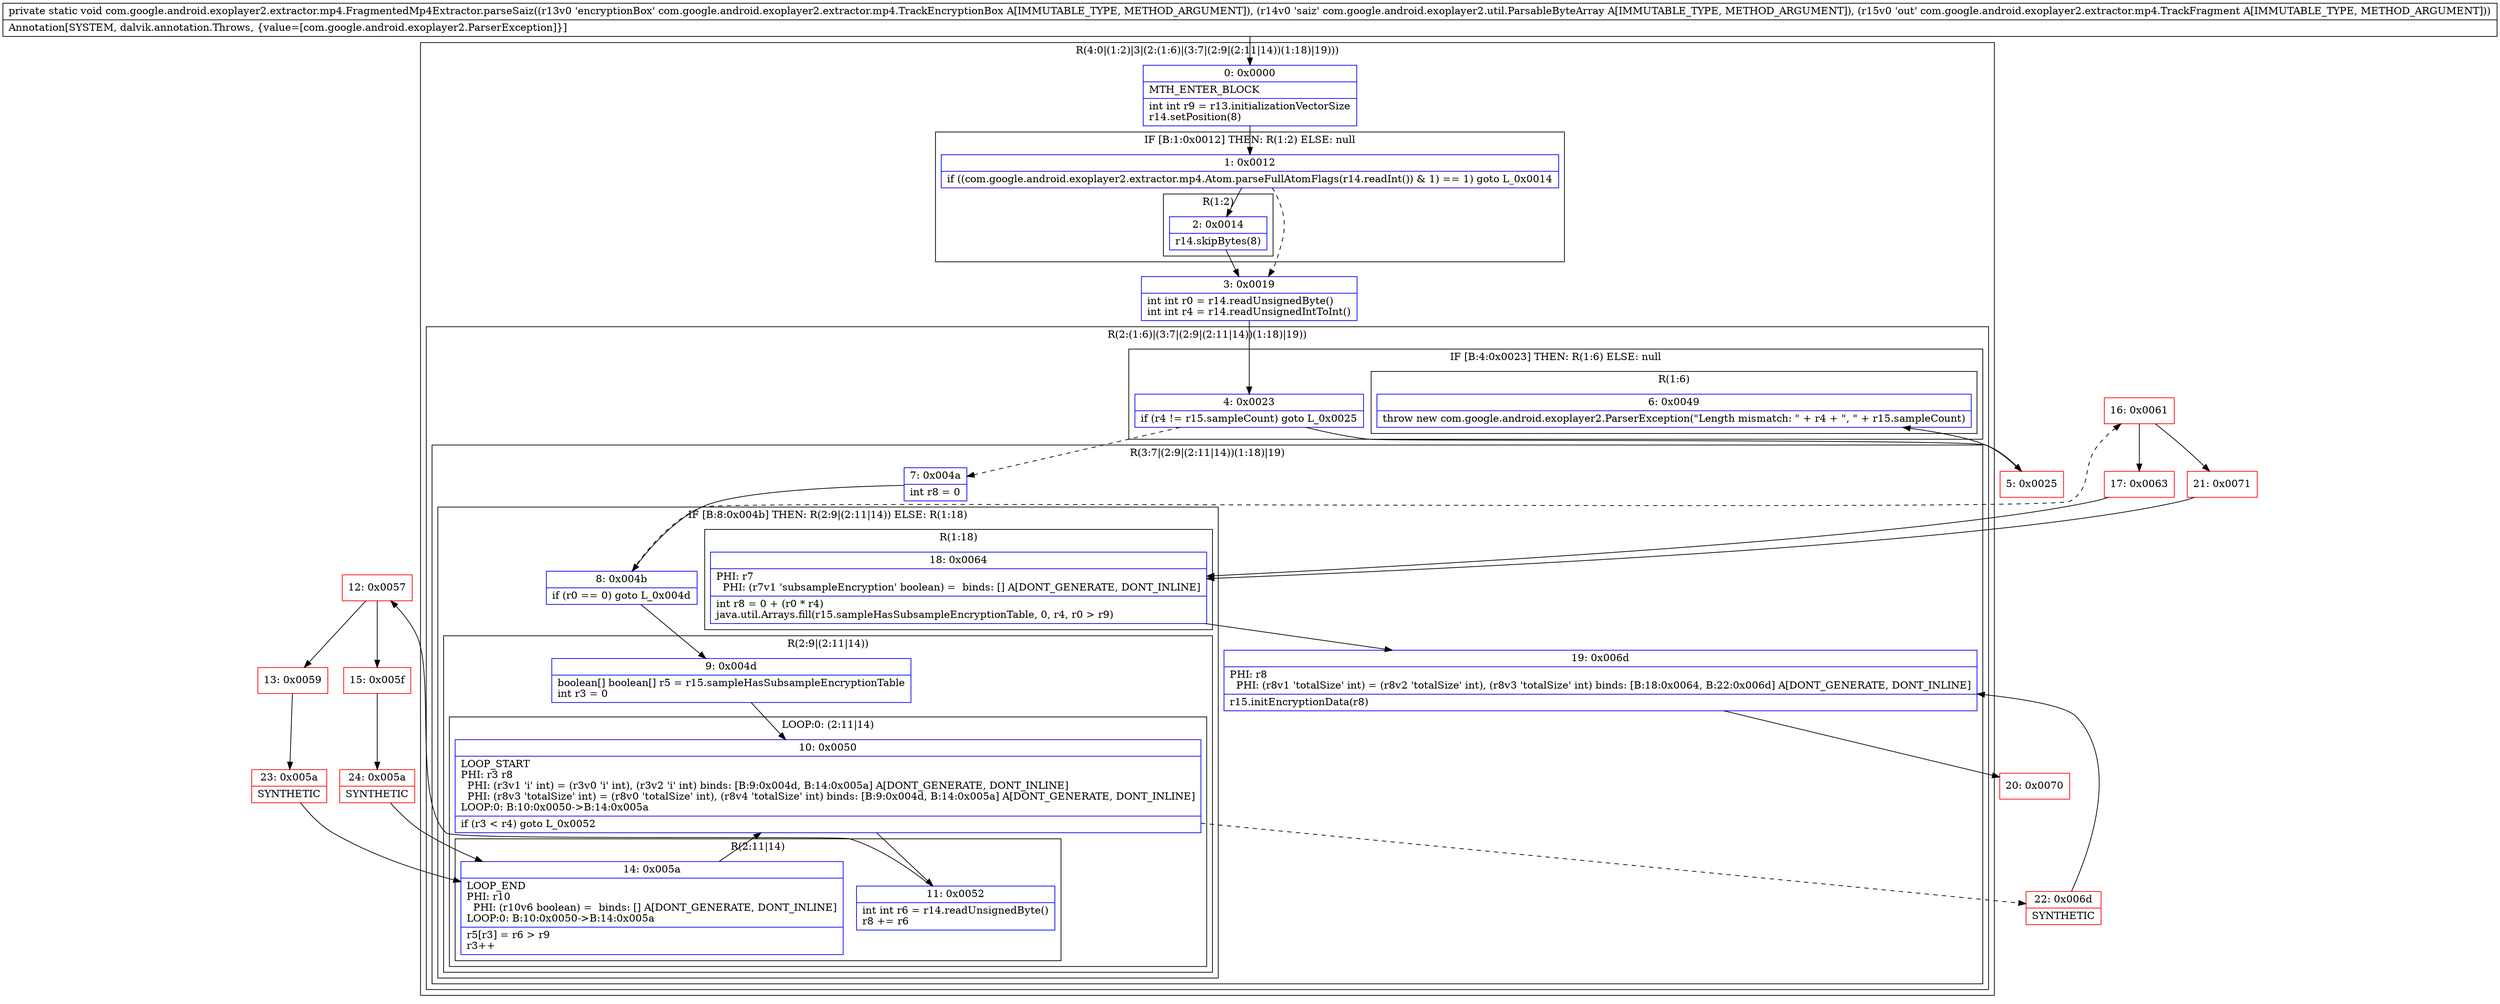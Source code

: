 digraph "CFG forcom.google.android.exoplayer2.extractor.mp4.FragmentedMp4Extractor.parseSaiz(Lcom\/google\/android\/exoplayer2\/extractor\/mp4\/TrackEncryptionBox;Lcom\/google\/android\/exoplayer2\/util\/ParsableByteArray;Lcom\/google\/android\/exoplayer2\/extractor\/mp4\/TrackFragment;)V" {
subgraph cluster_Region_1405529083 {
label = "R(4:0|(1:2)|3|(2:(1:6)|(3:7|(2:9|(2:11|14))(1:18)|19)))";
node [shape=record,color=blue];
Node_0 [shape=record,label="{0\:\ 0x0000|MTH_ENTER_BLOCK\l|int int r9 = r13.initializationVectorSize\lr14.setPosition(8)\l}"];
subgraph cluster_IfRegion_208854097 {
label = "IF [B:1:0x0012] THEN: R(1:2) ELSE: null";
node [shape=record,color=blue];
Node_1 [shape=record,label="{1\:\ 0x0012|if ((com.google.android.exoplayer2.extractor.mp4.Atom.parseFullAtomFlags(r14.readInt()) & 1) == 1) goto L_0x0014\l}"];
subgraph cluster_Region_1058354148 {
label = "R(1:2)";
node [shape=record,color=blue];
Node_2 [shape=record,label="{2\:\ 0x0014|r14.skipBytes(8)\l}"];
}
}
Node_3 [shape=record,label="{3\:\ 0x0019|int int r0 = r14.readUnsignedByte()\lint int r4 = r14.readUnsignedIntToInt()\l}"];
subgraph cluster_Region_2089788885 {
label = "R(2:(1:6)|(3:7|(2:9|(2:11|14))(1:18)|19))";
node [shape=record,color=blue];
subgraph cluster_IfRegion_1332158566 {
label = "IF [B:4:0x0023] THEN: R(1:6) ELSE: null";
node [shape=record,color=blue];
Node_4 [shape=record,label="{4\:\ 0x0023|if (r4 != r15.sampleCount) goto L_0x0025\l}"];
subgraph cluster_Region_1981793260 {
label = "R(1:6)";
node [shape=record,color=blue];
Node_6 [shape=record,label="{6\:\ 0x0049|throw new com.google.android.exoplayer2.ParserException(\"Length mismatch: \" + r4 + \", \" + r15.sampleCount)\l}"];
}
}
subgraph cluster_Region_1987896883 {
label = "R(3:7|(2:9|(2:11|14))(1:18)|19)";
node [shape=record,color=blue];
Node_7 [shape=record,label="{7\:\ 0x004a|int r8 = 0\l}"];
subgraph cluster_IfRegion_689496013 {
label = "IF [B:8:0x004b] THEN: R(2:9|(2:11|14)) ELSE: R(1:18)";
node [shape=record,color=blue];
Node_8 [shape=record,label="{8\:\ 0x004b|if (r0 == 0) goto L_0x004d\l}"];
subgraph cluster_Region_7244938 {
label = "R(2:9|(2:11|14))";
node [shape=record,color=blue];
Node_9 [shape=record,label="{9\:\ 0x004d|boolean[] boolean[] r5 = r15.sampleHasSubsampleEncryptionTable\lint r3 = 0\l}"];
subgraph cluster_LoopRegion_435528823 {
label = "LOOP:0: (2:11|14)";
node [shape=record,color=blue];
Node_10 [shape=record,label="{10\:\ 0x0050|LOOP_START\lPHI: r3 r8 \l  PHI: (r3v1 'i' int) = (r3v0 'i' int), (r3v2 'i' int) binds: [B:9:0x004d, B:14:0x005a] A[DONT_GENERATE, DONT_INLINE]\l  PHI: (r8v3 'totalSize' int) = (r8v0 'totalSize' int), (r8v4 'totalSize' int) binds: [B:9:0x004d, B:14:0x005a] A[DONT_GENERATE, DONT_INLINE]\lLOOP:0: B:10:0x0050\-\>B:14:0x005a\l|if (r3 \< r4) goto L_0x0052\l}"];
subgraph cluster_Region_1197458381 {
label = "R(2:11|14)";
node [shape=record,color=blue];
Node_11 [shape=record,label="{11\:\ 0x0052|int int r6 = r14.readUnsignedByte()\lr8 += r6\l}"];
Node_14 [shape=record,label="{14\:\ 0x005a|LOOP_END\lPHI: r10 \l  PHI: (r10v6 boolean) =  binds: [] A[DONT_GENERATE, DONT_INLINE]\lLOOP:0: B:10:0x0050\-\>B:14:0x005a\l|r5[r3] = r6 \> r9\lr3++\l}"];
}
}
}
subgraph cluster_Region_1231342644 {
label = "R(1:18)";
node [shape=record,color=blue];
Node_18 [shape=record,label="{18\:\ 0x0064|PHI: r7 \l  PHI: (r7v1 'subsampleEncryption' boolean) =  binds: [] A[DONT_GENERATE, DONT_INLINE]\l|int r8 = 0 + (r0 * r4)\ljava.util.Arrays.fill(r15.sampleHasSubsampleEncryptionTable, 0, r4, r0 \> r9)\l}"];
}
}
Node_19 [shape=record,label="{19\:\ 0x006d|PHI: r8 \l  PHI: (r8v1 'totalSize' int) = (r8v2 'totalSize' int), (r8v3 'totalSize' int) binds: [B:18:0x0064, B:22:0x006d] A[DONT_GENERATE, DONT_INLINE]\l|r15.initEncryptionData(r8)\l}"];
}
}
}
Node_5 [shape=record,color=red,label="{5\:\ 0x0025}"];
Node_12 [shape=record,color=red,label="{12\:\ 0x0057}"];
Node_13 [shape=record,color=red,label="{13\:\ 0x0059}"];
Node_15 [shape=record,color=red,label="{15\:\ 0x005f}"];
Node_16 [shape=record,color=red,label="{16\:\ 0x0061}"];
Node_17 [shape=record,color=red,label="{17\:\ 0x0063}"];
Node_20 [shape=record,color=red,label="{20\:\ 0x0070}"];
Node_21 [shape=record,color=red,label="{21\:\ 0x0071}"];
Node_22 [shape=record,color=red,label="{22\:\ 0x006d|SYNTHETIC\l}"];
Node_23 [shape=record,color=red,label="{23\:\ 0x005a|SYNTHETIC\l}"];
Node_24 [shape=record,color=red,label="{24\:\ 0x005a|SYNTHETIC\l}"];
MethodNode[shape=record,label="{private static void com.google.android.exoplayer2.extractor.mp4.FragmentedMp4Extractor.parseSaiz((r13v0 'encryptionBox' com.google.android.exoplayer2.extractor.mp4.TrackEncryptionBox A[IMMUTABLE_TYPE, METHOD_ARGUMENT]), (r14v0 'saiz' com.google.android.exoplayer2.util.ParsableByteArray A[IMMUTABLE_TYPE, METHOD_ARGUMENT]), (r15v0 'out' com.google.android.exoplayer2.extractor.mp4.TrackFragment A[IMMUTABLE_TYPE, METHOD_ARGUMENT]))  | Annotation[SYSTEM, dalvik.annotation.Throws, \{value=[com.google.android.exoplayer2.ParserException]\}]\l}"];
MethodNode -> Node_0;
Node_0 -> Node_1;
Node_1 -> Node_2;
Node_1 -> Node_3[style=dashed];
Node_2 -> Node_3;
Node_3 -> Node_4;
Node_4 -> Node_5;
Node_4 -> Node_7[style=dashed];
Node_7 -> Node_8;
Node_8 -> Node_9;
Node_8 -> Node_16[style=dashed];
Node_9 -> Node_10;
Node_10 -> Node_11;
Node_10 -> Node_22[style=dashed];
Node_11 -> Node_12;
Node_14 -> Node_10;
Node_18 -> Node_19;
Node_19 -> Node_20;
Node_5 -> Node_6;
Node_12 -> Node_13;
Node_12 -> Node_15;
Node_13 -> Node_23;
Node_15 -> Node_24;
Node_16 -> Node_17;
Node_16 -> Node_21;
Node_17 -> Node_18;
Node_21 -> Node_18;
Node_22 -> Node_19;
Node_23 -> Node_14;
Node_24 -> Node_14;
}

